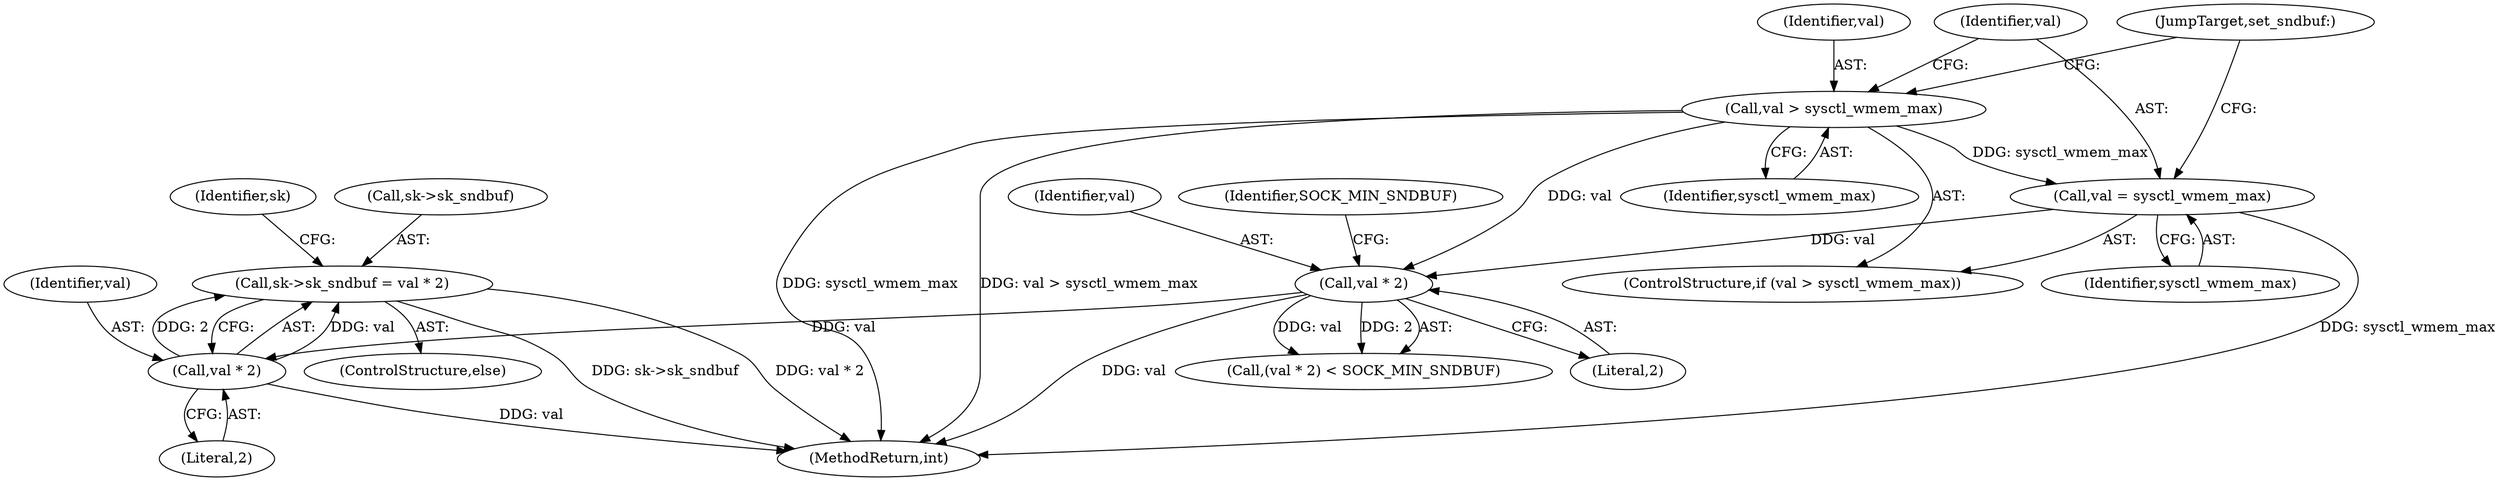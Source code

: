 digraph "0_linux_82981930125abfd39d7c8378a9cfdf5e1be2002b_0@pointer" {
"1000238" [label="(Call,sk->sk_sndbuf = val * 2)"];
"1000242" [label="(Call,val * 2)"];
"1000228" [label="(Call,val * 2)"];
"1000217" [label="(Call,val = sysctl_wmem_max)"];
"1000214" [label="(Call,val > sysctl_wmem_max)"];
"1000217" [label="(Call,val = sysctl_wmem_max)"];
"1000213" [label="(ControlStructure,if (val > sysctl_wmem_max))"];
"1000227" [label="(Call,(val * 2) < SOCK_MIN_SNDBUF)"];
"1000214" [label="(Call,val > sysctl_wmem_max)"];
"1000228" [label="(Call,val * 2)"];
"1000682" [label="(MethodReturn,int)"];
"1000239" [label="(Call,sk->sk_sndbuf)"];
"1000219" [label="(Identifier,sysctl_wmem_max)"];
"1000216" [label="(Identifier,sysctl_wmem_max)"];
"1000229" [label="(Identifier,val)"];
"1000246" [label="(Identifier,sk)"];
"1000243" [label="(Identifier,val)"];
"1000230" [label="(Literal,2)"];
"1000215" [label="(Identifier,val)"];
"1000220" [label="(JumpTarget,set_sndbuf:)"];
"1000231" [label="(Identifier,SOCK_MIN_SNDBUF)"];
"1000237" [label="(ControlStructure,else)"];
"1000238" [label="(Call,sk->sk_sndbuf = val * 2)"];
"1000244" [label="(Literal,2)"];
"1000242" [label="(Call,val * 2)"];
"1000218" [label="(Identifier,val)"];
"1000238" -> "1000237"  [label="AST: "];
"1000238" -> "1000242"  [label="CFG: "];
"1000239" -> "1000238"  [label="AST: "];
"1000242" -> "1000238"  [label="AST: "];
"1000246" -> "1000238"  [label="CFG: "];
"1000238" -> "1000682"  [label="DDG: sk->sk_sndbuf"];
"1000238" -> "1000682"  [label="DDG: val * 2"];
"1000242" -> "1000238"  [label="DDG: val"];
"1000242" -> "1000238"  [label="DDG: 2"];
"1000242" -> "1000244"  [label="CFG: "];
"1000243" -> "1000242"  [label="AST: "];
"1000244" -> "1000242"  [label="AST: "];
"1000242" -> "1000682"  [label="DDG: val"];
"1000228" -> "1000242"  [label="DDG: val"];
"1000228" -> "1000227"  [label="AST: "];
"1000228" -> "1000230"  [label="CFG: "];
"1000229" -> "1000228"  [label="AST: "];
"1000230" -> "1000228"  [label="AST: "];
"1000231" -> "1000228"  [label="CFG: "];
"1000228" -> "1000682"  [label="DDG: val"];
"1000228" -> "1000227"  [label="DDG: val"];
"1000228" -> "1000227"  [label="DDG: 2"];
"1000217" -> "1000228"  [label="DDG: val"];
"1000214" -> "1000228"  [label="DDG: val"];
"1000217" -> "1000213"  [label="AST: "];
"1000217" -> "1000219"  [label="CFG: "];
"1000218" -> "1000217"  [label="AST: "];
"1000219" -> "1000217"  [label="AST: "];
"1000220" -> "1000217"  [label="CFG: "];
"1000217" -> "1000682"  [label="DDG: sysctl_wmem_max"];
"1000214" -> "1000217"  [label="DDG: sysctl_wmem_max"];
"1000214" -> "1000213"  [label="AST: "];
"1000214" -> "1000216"  [label="CFG: "];
"1000215" -> "1000214"  [label="AST: "];
"1000216" -> "1000214"  [label="AST: "];
"1000218" -> "1000214"  [label="CFG: "];
"1000220" -> "1000214"  [label="CFG: "];
"1000214" -> "1000682"  [label="DDG: sysctl_wmem_max"];
"1000214" -> "1000682"  [label="DDG: val > sysctl_wmem_max"];
}
